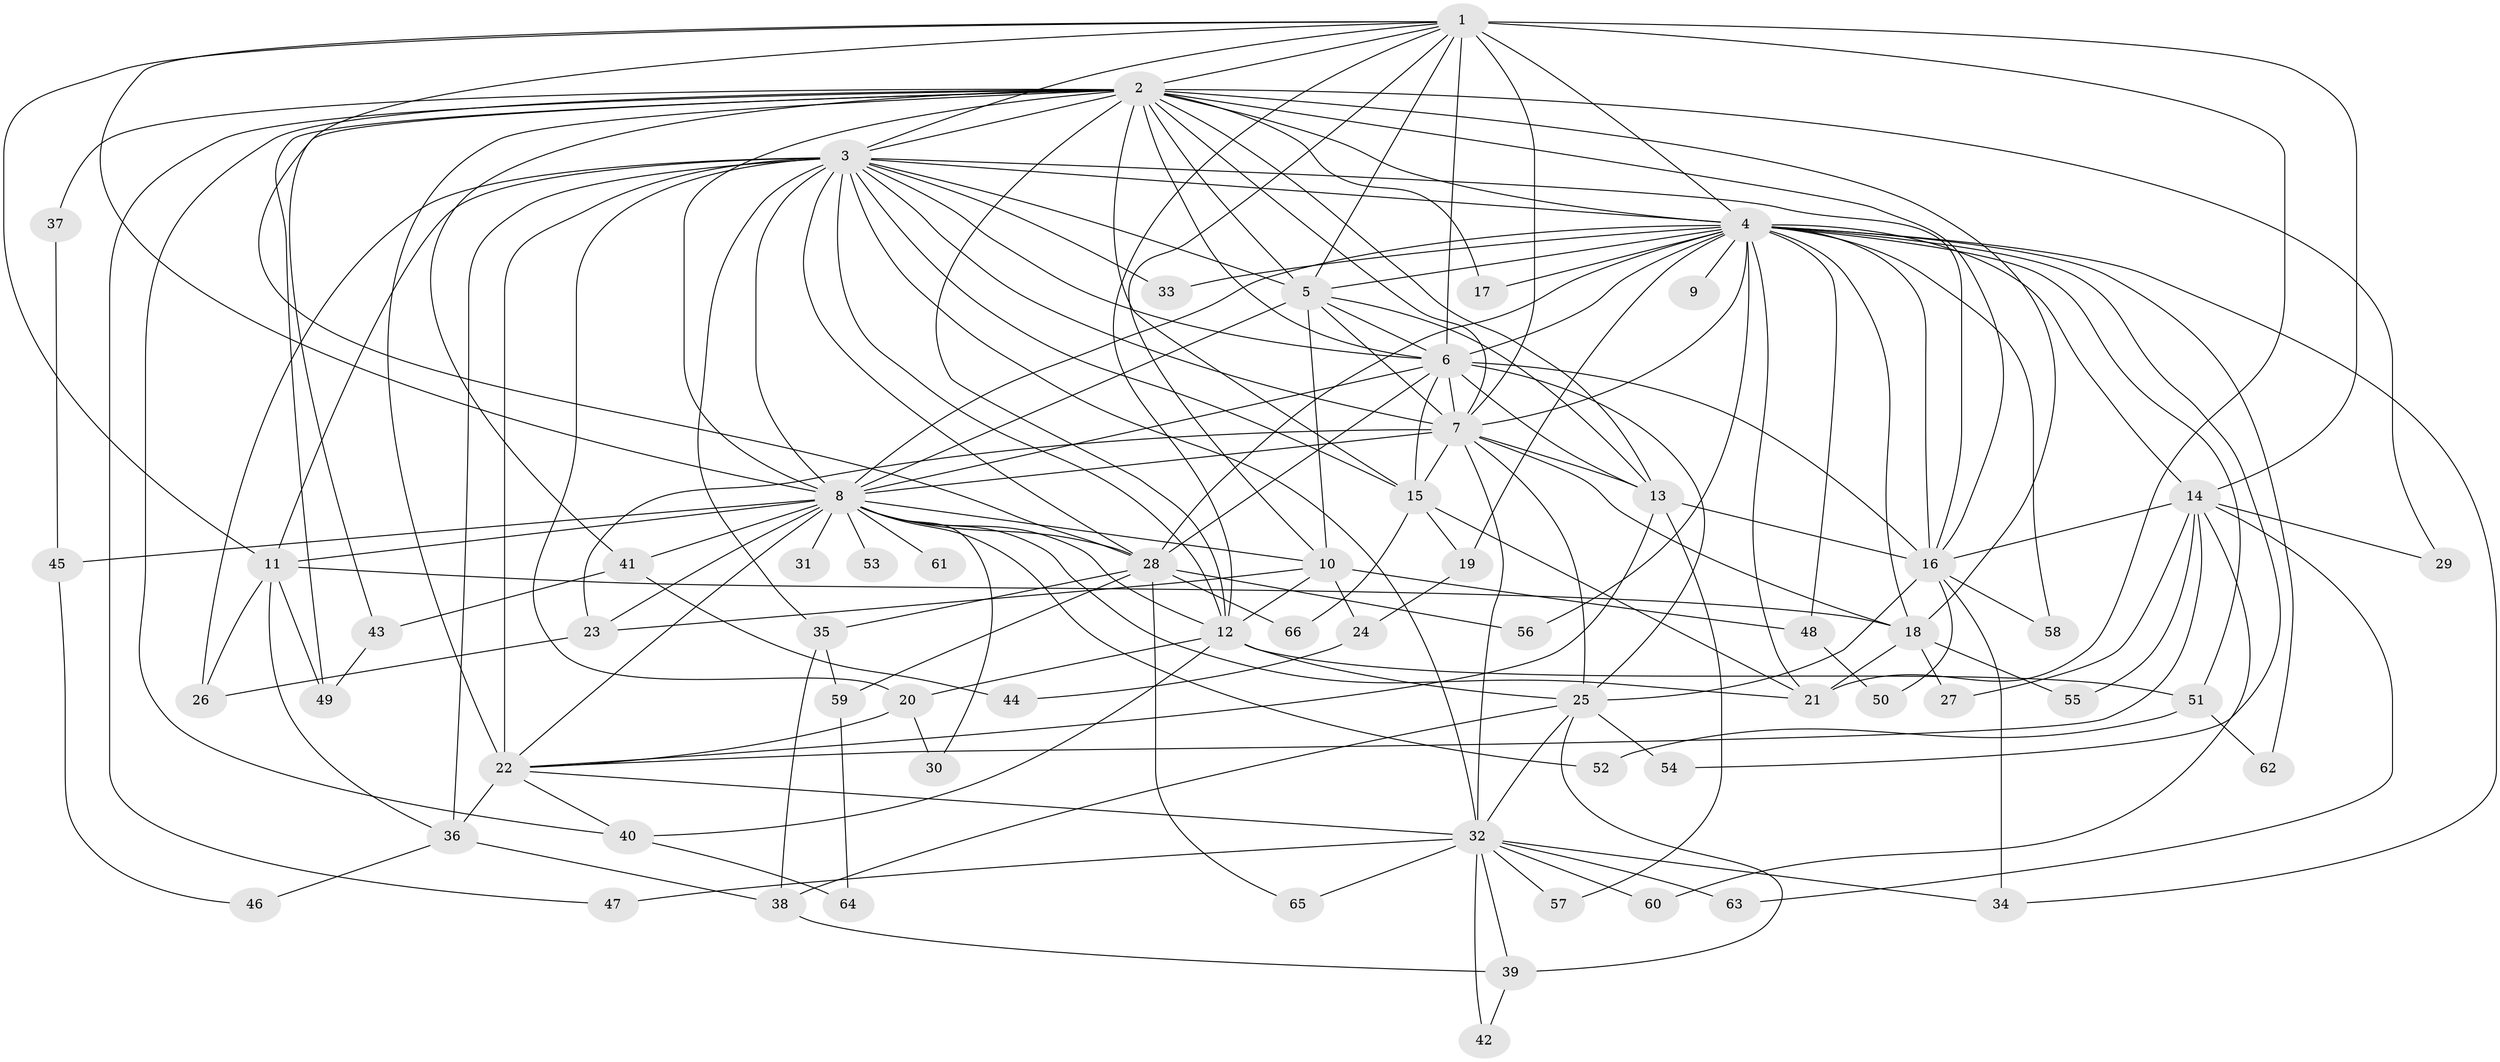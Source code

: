 // original degree distribution, {25: 0.007633587786259542, 24: 0.015267175572519083, 21: 0.007633587786259542, 13: 0.015267175572519083, 29: 0.007633587786259542, 18: 0.015267175572519083, 27: 0.007633587786259542, 30: 0.007633587786259542, 2: 0.5801526717557252, 7: 0.030534351145038167, 6: 0.030534351145038167, 4: 0.07633587786259542, 3: 0.16030534351145037, 5: 0.03816793893129771}
// Generated by graph-tools (version 1.1) at 2025/34/03/09/25 02:34:38]
// undirected, 66 vertices, 176 edges
graph export_dot {
graph [start="1"]
  node [color=gray90,style=filled];
  1;
  2;
  3;
  4;
  5;
  6;
  7;
  8;
  9;
  10;
  11;
  12;
  13;
  14;
  15;
  16;
  17;
  18;
  19;
  20;
  21;
  22;
  23;
  24;
  25;
  26;
  27;
  28;
  29;
  30;
  31;
  32;
  33;
  34;
  35;
  36;
  37;
  38;
  39;
  40;
  41;
  42;
  43;
  44;
  45;
  46;
  47;
  48;
  49;
  50;
  51;
  52;
  53;
  54;
  55;
  56;
  57;
  58;
  59;
  60;
  61;
  62;
  63;
  64;
  65;
  66;
  1 -- 2 [weight=2.0];
  1 -- 3 [weight=3.0];
  1 -- 4 [weight=2.0];
  1 -- 5 [weight=2.0];
  1 -- 6 [weight=1.0];
  1 -- 7 [weight=1.0];
  1 -- 8 [weight=1.0];
  1 -- 10 [weight=2.0];
  1 -- 11 [weight=1.0];
  1 -- 12 [weight=2.0];
  1 -- 14 [weight=2.0];
  1 -- 21 [weight=5.0];
  1 -- 28 [weight=1.0];
  2 -- 3 [weight=4.0];
  2 -- 4 [weight=2.0];
  2 -- 5 [weight=2.0];
  2 -- 6 [weight=3.0];
  2 -- 7 [weight=2.0];
  2 -- 8 [weight=2.0];
  2 -- 12 [weight=1.0];
  2 -- 13 [weight=1.0];
  2 -- 15 [weight=1.0];
  2 -- 16 [weight=2.0];
  2 -- 17 [weight=1.0];
  2 -- 18 [weight=1.0];
  2 -- 22 [weight=1.0];
  2 -- 29 [weight=1.0];
  2 -- 37 [weight=1.0];
  2 -- 40 [weight=1.0];
  2 -- 41 [weight=1.0];
  2 -- 43 [weight=1.0];
  2 -- 47 [weight=1.0];
  2 -- 49 [weight=1.0];
  3 -- 4 [weight=2.0];
  3 -- 5 [weight=3.0];
  3 -- 6 [weight=2.0];
  3 -- 7 [weight=3.0];
  3 -- 8 [weight=2.0];
  3 -- 11 [weight=2.0];
  3 -- 12 [weight=2.0];
  3 -- 15 [weight=1.0];
  3 -- 16 [weight=2.0];
  3 -- 20 [weight=1.0];
  3 -- 22 [weight=11.0];
  3 -- 26 [weight=1.0];
  3 -- 28 [weight=1.0];
  3 -- 32 [weight=1.0];
  3 -- 33 [weight=1.0];
  3 -- 35 [weight=1.0];
  3 -- 36 [weight=1.0];
  4 -- 5 [weight=1.0];
  4 -- 6 [weight=1.0];
  4 -- 7 [weight=1.0];
  4 -- 8 [weight=2.0];
  4 -- 9 [weight=1.0];
  4 -- 14 [weight=1.0];
  4 -- 16 [weight=1.0];
  4 -- 17 [weight=1.0];
  4 -- 18 [weight=1.0];
  4 -- 19 [weight=1.0];
  4 -- 21 [weight=2.0];
  4 -- 28 [weight=1.0];
  4 -- 33 [weight=1.0];
  4 -- 34 [weight=1.0];
  4 -- 48 [weight=1.0];
  4 -- 51 [weight=1.0];
  4 -- 54 [weight=1.0];
  4 -- 56 [weight=1.0];
  4 -- 58 [weight=1.0];
  4 -- 62 [weight=1.0];
  5 -- 6 [weight=1.0];
  5 -- 7 [weight=1.0];
  5 -- 8 [weight=2.0];
  5 -- 10 [weight=5.0];
  5 -- 13 [weight=1.0];
  6 -- 7 [weight=1.0];
  6 -- 8 [weight=1.0];
  6 -- 13 [weight=1.0];
  6 -- 15 [weight=1.0];
  6 -- 16 [weight=10.0];
  6 -- 25 [weight=1.0];
  6 -- 28 [weight=1.0];
  7 -- 8 [weight=1.0];
  7 -- 13 [weight=1.0];
  7 -- 15 [weight=1.0];
  7 -- 18 [weight=1.0];
  7 -- 23 [weight=3.0];
  7 -- 25 [weight=1.0];
  7 -- 32 [weight=1.0];
  8 -- 10 [weight=2.0];
  8 -- 11 [weight=1.0];
  8 -- 12 [weight=1.0];
  8 -- 21 [weight=1.0];
  8 -- 22 [weight=3.0];
  8 -- 23 [weight=1.0];
  8 -- 28 [weight=1.0];
  8 -- 30 [weight=1.0];
  8 -- 31 [weight=1.0];
  8 -- 41 [weight=1.0];
  8 -- 45 [weight=1.0];
  8 -- 52 [weight=1.0];
  8 -- 53 [weight=1.0];
  8 -- 61 [weight=1.0];
  10 -- 12 [weight=1.0];
  10 -- 23 [weight=1.0];
  10 -- 24 [weight=1.0];
  10 -- 48 [weight=1.0];
  11 -- 18 [weight=1.0];
  11 -- 26 [weight=1.0];
  11 -- 36 [weight=1.0];
  11 -- 49 [weight=1.0];
  12 -- 20 [weight=1.0];
  12 -- 25 [weight=1.0];
  12 -- 40 [weight=1.0];
  12 -- 51 [weight=1.0];
  13 -- 16 [weight=1.0];
  13 -- 22 [weight=1.0];
  13 -- 57 [weight=1.0];
  14 -- 16 [weight=3.0];
  14 -- 22 [weight=1.0];
  14 -- 27 [weight=1.0];
  14 -- 29 [weight=1.0];
  14 -- 55 [weight=1.0];
  14 -- 60 [weight=1.0];
  14 -- 63 [weight=1.0];
  15 -- 19 [weight=1.0];
  15 -- 21 [weight=1.0];
  15 -- 66 [weight=1.0];
  16 -- 25 [weight=1.0];
  16 -- 34 [weight=1.0];
  16 -- 50 [weight=1.0];
  16 -- 58 [weight=1.0];
  18 -- 21 [weight=1.0];
  18 -- 27 [weight=1.0];
  18 -- 55 [weight=1.0];
  19 -- 24 [weight=1.0];
  20 -- 22 [weight=1.0];
  20 -- 30 [weight=1.0];
  22 -- 32 [weight=1.0];
  22 -- 36 [weight=1.0];
  22 -- 40 [weight=1.0];
  23 -- 26 [weight=1.0];
  24 -- 44 [weight=1.0];
  25 -- 32 [weight=1.0];
  25 -- 38 [weight=1.0];
  25 -- 39 [weight=1.0];
  25 -- 54 [weight=1.0];
  28 -- 35 [weight=1.0];
  28 -- 56 [weight=1.0];
  28 -- 59 [weight=1.0];
  28 -- 65 [weight=1.0];
  28 -- 66 [weight=1.0];
  32 -- 34 [weight=1.0];
  32 -- 39 [weight=1.0];
  32 -- 42 [weight=1.0];
  32 -- 47 [weight=1.0];
  32 -- 57 [weight=1.0];
  32 -- 60 [weight=1.0];
  32 -- 63 [weight=1.0];
  32 -- 65 [weight=1.0];
  35 -- 38 [weight=1.0];
  35 -- 59 [weight=1.0];
  36 -- 38 [weight=1.0];
  36 -- 46 [weight=1.0];
  37 -- 45 [weight=1.0];
  38 -- 39 [weight=1.0];
  39 -- 42 [weight=1.0];
  40 -- 64 [weight=1.0];
  41 -- 43 [weight=1.0];
  41 -- 44 [weight=1.0];
  43 -- 49 [weight=1.0];
  45 -- 46 [weight=1.0];
  48 -- 50 [weight=1.0];
  51 -- 52 [weight=1.0];
  51 -- 62 [weight=1.0];
  59 -- 64 [weight=1.0];
}
